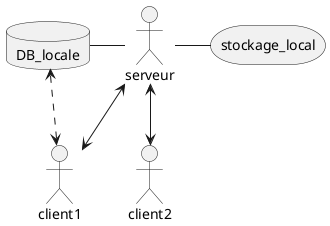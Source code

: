 @startuml

actor serveur
database DB_locale
storage stockage_local

actor client1
actor client2

DB_locale - serveur
serveur - stockage_local

client1 <..> DB_locale

serveur <--> client1
serveur <--> client2

@enduml
